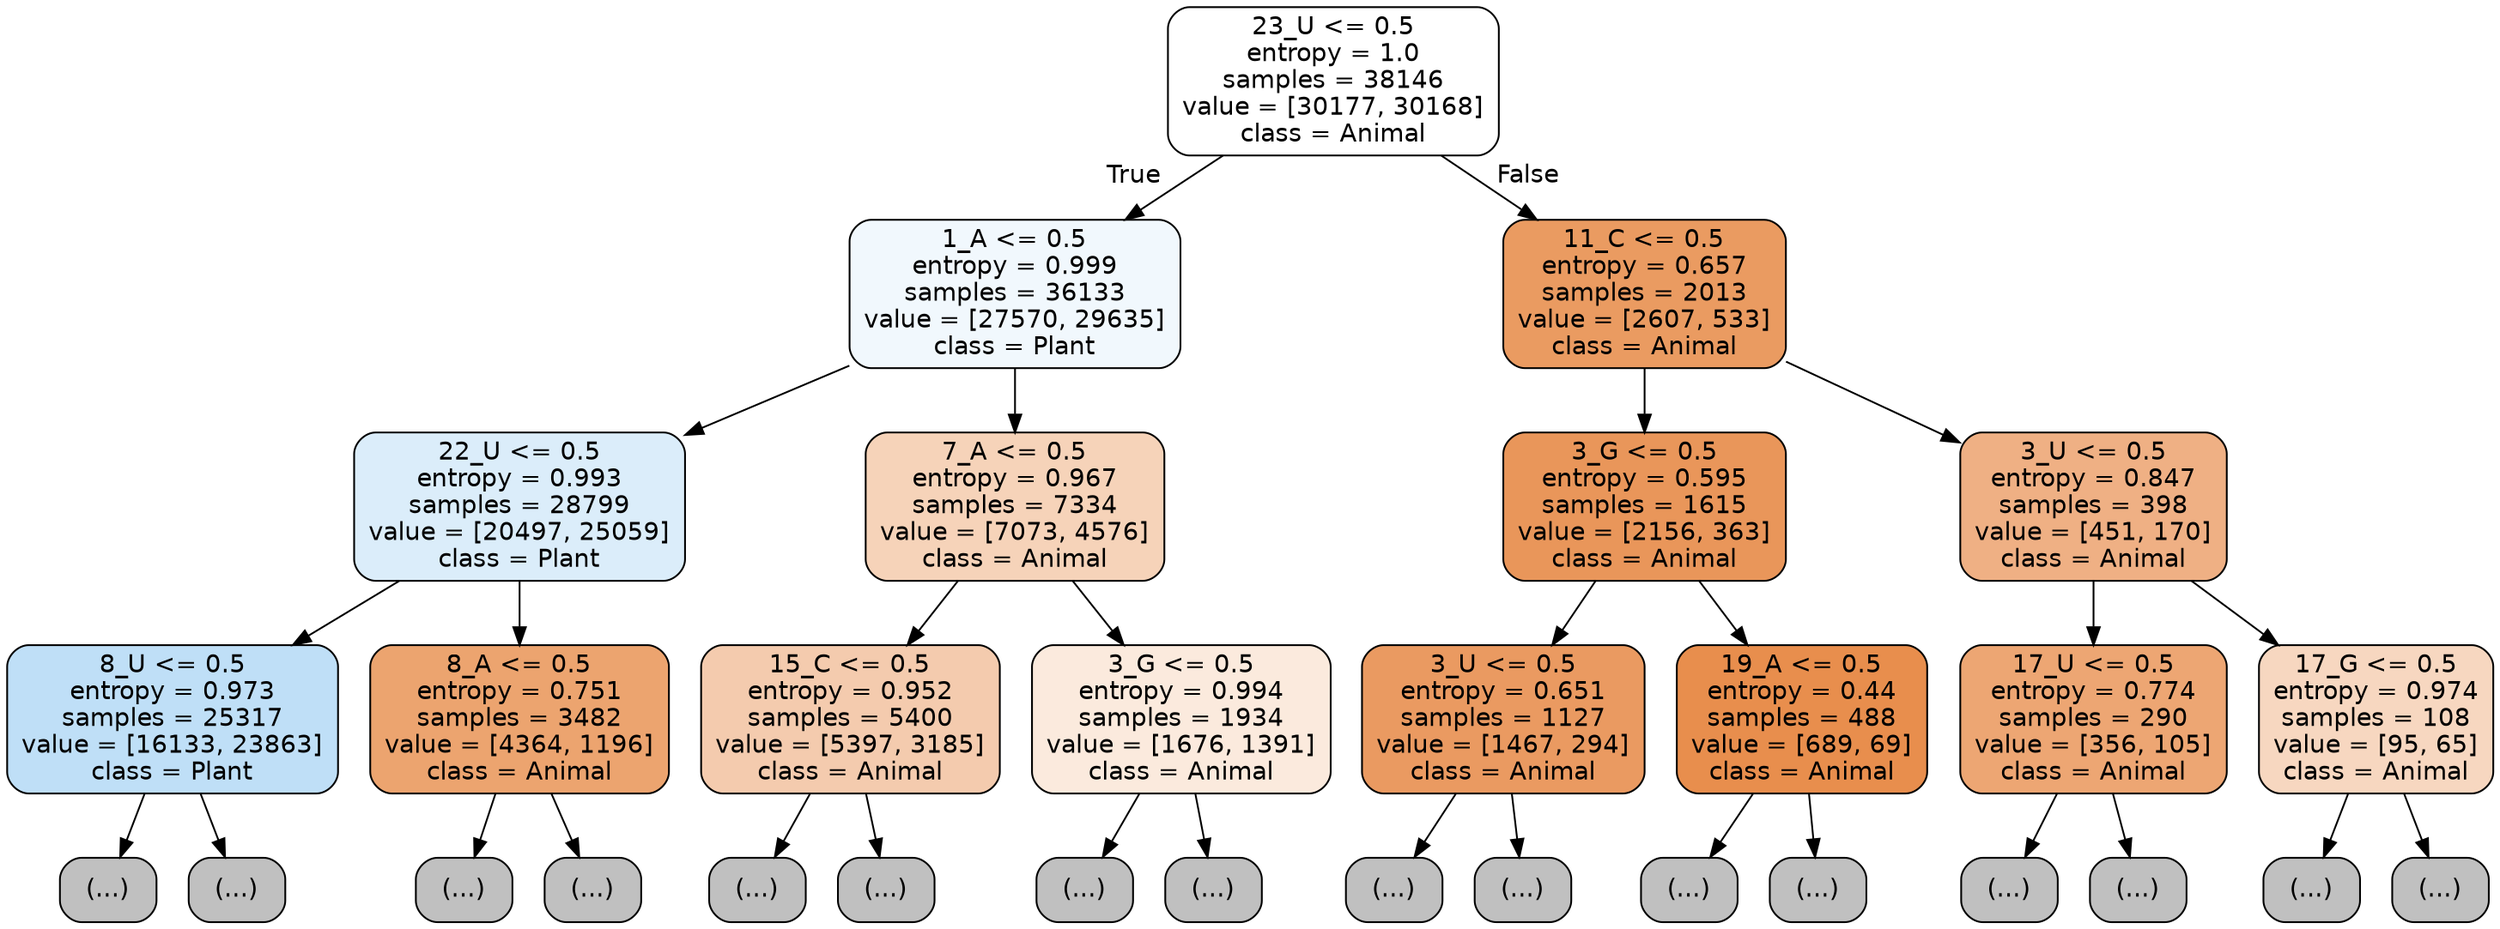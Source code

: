 digraph Tree {
node [shape=box, style="filled, rounded", color="black", fontname="helvetica"] ;
edge [fontname="helvetica"] ;
0 [label="23_U <= 0.5\nentropy = 1.0\nsamples = 38146\nvalue = [30177, 30168]\nclass = Animal", fillcolor="#ffffff"] ;
1 [label="1_A <= 0.5\nentropy = 0.999\nsamples = 36133\nvalue = [27570, 29635]\nclass = Plant", fillcolor="#f1f8fd"] ;
0 -> 1 [labeldistance=2.5, labelangle=45, headlabel="True"] ;
2 [label="22_U <= 0.5\nentropy = 0.993\nsamples = 28799\nvalue = [20497, 25059]\nclass = Plant", fillcolor="#dbedfa"] ;
1 -> 2 ;
3 [label="8_U <= 0.5\nentropy = 0.973\nsamples = 25317\nvalue = [16133, 23863]\nclass = Plant", fillcolor="#bfdff7"] ;
2 -> 3 ;
4 [label="(...)", fillcolor="#C0C0C0"] ;
3 -> 4 ;
7913 [label="(...)", fillcolor="#C0C0C0"] ;
3 -> 7913 ;
10884 [label="8_A <= 0.5\nentropy = 0.751\nsamples = 3482\nvalue = [4364, 1196]\nclass = Animal", fillcolor="#eca46f"] ;
2 -> 10884 ;
10885 [label="(...)", fillcolor="#C0C0C0"] ;
10884 -> 10885 ;
11886 [label="(...)", fillcolor="#C0C0C0"] ;
10884 -> 11886 ;
12299 [label="7_A <= 0.5\nentropy = 0.967\nsamples = 7334\nvalue = [7073, 4576]\nclass = Animal", fillcolor="#f6d3b9"] ;
1 -> 12299 ;
12300 [label="15_C <= 0.5\nentropy = 0.952\nsamples = 5400\nvalue = [5397, 3185]\nclass = Animal", fillcolor="#f4cbae"] ;
12299 -> 12300 ;
12301 [label="(...)", fillcolor="#C0C0C0"] ;
12300 -> 12301 ;
14594 [label="(...)", fillcolor="#C0C0C0"] ;
12300 -> 14594 ;
15147 [label="3_G <= 0.5\nentropy = 0.994\nsamples = 1934\nvalue = [1676, 1391]\nclass = Animal", fillcolor="#fbeadd"] ;
12299 -> 15147 ;
15148 [label="(...)", fillcolor="#C0C0C0"] ;
15147 -> 15148 ;
15861 [label="(...)", fillcolor="#C0C0C0"] ;
15147 -> 15861 ;
16130 [label="11_C <= 0.5\nentropy = 0.657\nsamples = 2013\nvalue = [2607, 533]\nclass = Animal", fillcolor="#ea9b61"] ;
0 -> 16130 [labeldistance=2.5, labelangle=-45, headlabel="False"] ;
16131 [label="3_G <= 0.5\nentropy = 0.595\nsamples = 1615\nvalue = [2156, 363]\nclass = Animal", fillcolor="#e9965a"] ;
16130 -> 16131 ;
16132 [label="3_U <= 0.5\nentropy = 0.651\nsamples = 1127\nvalue = [1467, 294]\nclass = Animal", fillcolor="#ea9a61"] ;
16131 -> 16132 ;
16133 [label="(...)", fillcolor="#C0C0C0"] ;
16132 -> 16133 ;
16454 [label="(...)", fillcolor="#C0C0C0"] ;
16132 -> 16454 ;
16603 [label="19_A <= 0.5\nentropy = 0.44\nsamples = 488\nvalue = [689, 69]\nclass = Animal", fillcolor="#e88e4d"] ;
16131 -> 16603 ;
16604 [label="(...)", fillcolor="#C0C0C0"] ;
16603 -> 16604 ;
16701 [label="(...)", fillcolor="#C0C0C0"] ;
16603 -> 16701 ;
16750 [label="3_U <= 0.5\nentropy = 0.847\nsamples = 398\nvalue = [451, 170]\nclass = Animal", fillcolor="#efb084"] ;
16130 -> 16750 ;
16751 [label="17_U <= 0.5\nentropy = 0.774\nsamples = 290\nvalue = [356, 105]\nclass = Animal", fillcolor="#eda673"] ;
16750 -> 16751 ;
16752 [label="(...)", fillcolor="#C0C0C0"] ;
16751 -> 16752 ;
16855 [label="(...)", fillcolor="#C0C0C0"] ;
16751 -> 16855 ;
16882 [label="17_G <= 0.5\nentropy = 0.974\nsamples = 108\nvalue = [95, 65]\nclass = Animal", fillcolor="#f7d7c0"] ;
16750 -> 16882 ;
16883 [label="(...)", fillcolor="#C0C0C0"] ;
16882 -> 16883 ;
16906 [label="(...)", fillcolor="#C0C0C0"] ;
16882 -> 16906 ;
}